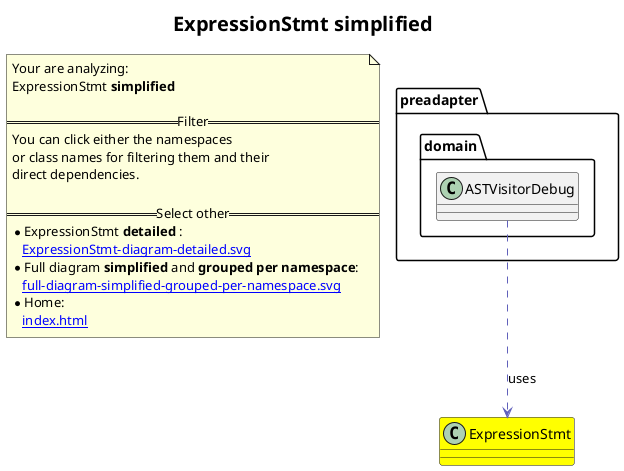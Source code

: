 @startuml
title <size:20>ExpressionStmt **simplified** </size>
note "Your are analyzing:\nExpressionStmt **simplified** \n\n==Filter==\nYou can click either the namespaces \nor class names for filtering them and their\ndirect dependencies.\n\n==Select other==\n* ExpressionStmt **detailed** :\n   [[ExpressionStmt-diagram-detailed.svg]]\n* Full diagram **simplified** and **grouped per namespace**:\n   [[full-diagram-simplified-grouped-per-namespace.svg]]\n* Home:\n   [[index.html]]" as FloatingNote
class ExpressionStmt [[ExpressionStmt-diagram-simplified.svg]] #yellow {
}
  class preadapter.domain.ASTVisitorDebug [[preadapter.domain.ASTVisitorDebug-diagram-simplified.svg]]  {
  }
 ' *************************************** 
 ' *************************************** 
 ' *************************************** 
' Class relations extracted from namespace:
' 
' Class relations extracted from namespace:
' preadapter.domain
preadapter.domain.ASTVisitorDebug .[#6060BB].> ExpressionStmt  : uses 
@enduml